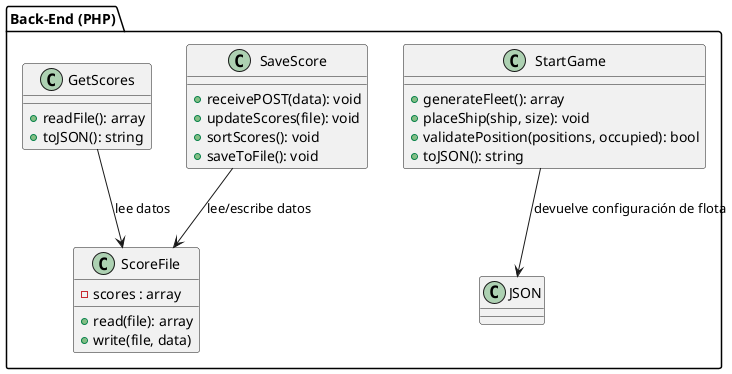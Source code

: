 
@startuml



'==========================
'   CLASES BACK-END (PHP)
'==========================
package "Back-End (PHP)" {
    class StartGame {
        +generateFleet(): array
        +placeShip(ship, size): void
        +validatePosition(positions, occupied): bool
        +toJSON(): string
    }

    class SaveScore {
        +receivePOST(data): void
        +updateScores(file): void
        +sortScores(): void
        +saveToFile(): void
    }

    class GetScores {
        +readFile(): array
        +toJSON(): string
    }

    class ScoreFile {
        -scores : array
        +read(file): array
        +write(file, data)
    }

    StartGame --> "JSON" : devuelve configuración de flota
    SaveScore --> ScoreFile : lee/escribe datos
    GetScores --> ScoreFile : lee datos
}
@enduml

